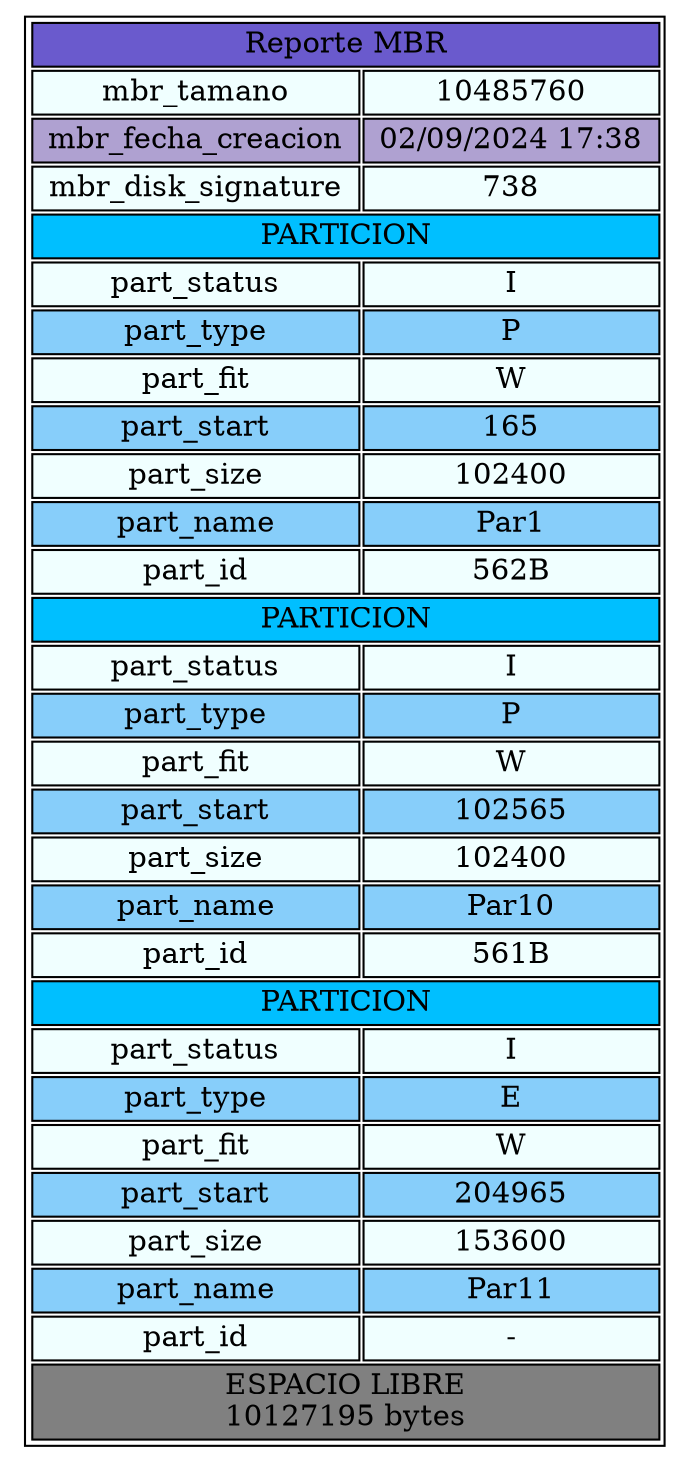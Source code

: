 digraph { 
node [ shape=none ] 
TablaReportNodo [ label = < <table border="1"> 
 <tr>
  <td bgcolor='SlateBlue' COLSPAN="2"> Reporte MBR </td> 
 </tr> 
 <tr>
  <td bgcolor='Azure'> mbr_tamano </td> 
  <td bgcolor='Azure'> 10485760 </td> 
 </tr> 
 <tr>
  <td bgcolor='#AFA1D1'> mbr_fecha_creacion </td> 
  <td bgcolor='#AFA1D1'> 02/09/2024 17:38 </td> 
 </tr> 
 <tr>
  <td bgcolor='Azure'> mbr_disk_signature </td> 
  <td bgcolor='Azure'> 738 </td> 
 </tr>  
 <tr>
  <td bgcolor='DeepSkyBlue' COLSPAN="2"> PARTICION </td> 
 </tr> 
 <tr>
  <td bgcolor='Azure'> part_status </td> 
  <td bgcolor='Azure'> I </td> 
 </tr> 
 <tr>
  <td bgcolor='LightSkyBlue'> part_type </td> 
  <td bgcolor='LightSkyBlue'> P </td> 
 </tr> 
 <tr>
  <td bgcolor='Azure'> part_fit </td> 
  <td bgcolor='Azure'> W </td> 
 </tr> 
 <tr>
  <td bgcolor='LightSkyBlue'> part_start </td> 
  <td bgcolor='LightSkyBlue'> 165 </td> 
 </tr> 
 <tr>
  <td bgcolor='Azure'> part_size </td> 
  <td bgcolor='Azure'> 102400 </td> 
 </tr> 
 <tr>
  <td bgcolor='LightSkyBlue'> part_name </td> 
  <td bgcolor='LightSkyBlue'> Par1 </td> 
 </tr> 
 <tr>
  <td bgcolor='Azure'> part_id </td> 
  <td bgcolor='Azure'> 562B </td> 
 </tr> 
 <tr>
  <td bgcolor='DeepSkyBlue' COLSPAN="2"> PARTICION </td> 
 </tr> 
 <tr>
  <td bgcolor='Azure'> part_status </td> 
  <td bgcolor='Azure'> I </td> 
 </tr> 
 <tr>
  <td bgcolor='LightSkyBlue'> part_type </td> 
  <td bgcolor='LightSkyBlue'> P </td> 
 </tr> 
 <tr>
  <td bgcolor='Azure'> part_fit </td> 
  <td bgcolor='Azure'> W </td> 
 </tr> 
 <tr>
  <td bgcolor='LightSkyBlue'> part_start </td> 
  <td bgcolor='LightSkyBlue'> 102565 </td> 
 </tr> 
 <tr>
  <td bgcolor='Azure'> part_size </td> 
  <td bgcolor='Azure'> 102400 </td> 
 </tr> 
 <tr>
  <td bgcolor='LightSkyBlue'> part_name </td> 
  <td bgcolor='LightSkyBlue'> Par10 </td> 
 </tr> 
 <tr>
  <td bgcolor='Azure'> part_id </td> 
  <td bgcolor='Azure'> 561B </td> 
 </tr> 
 <tr>
  <td bgcolor='DeepSkyBlue' COLSPAN="2"> PARTICION </td> 
 </tr> 
 <tr>
  <td bgcolor='Azure'> part_status </td> 
  <td bgcolor='Azure'> I </td> 
 </tr> 
 <tr>
  <td bgcolor='LightSkyBlue'> part_type </td> 
  <td bgcolor='LightSkyBlue'> E </td> 
 </tr> 
 <tr>
  <td bgcolor='Azure'> part_fit </td> 
  <td bgcolor='Azure'> W </td> 
 </tr> 
 <tr>
  <td bgcolor='LightSkyBlue'> part_start </td> 
  <td bgcolor='LightSkyBlue'> 204965 </td> 
 </tr> 
 <tr>
  <td bgcolor='Azure'> part_size </td> 
  <td bgcolor='Azure'> 153600 </td> 
 </tr> 
 <tr>
  <td bgcolor='LightSkyBlue'> part_name </td> 
  <td bgcolor='LightSkyBlue'> Par11 </td> 
 </tr> 
 <tr>
  <td bgcolor='Azure'> part_id </td> 
  <td bgcolor='Azure'> - </td> 
 </tr> 
 <tr>
  <td bgcolor='#808080' COLSPAN="2"> ESPACIO LIBRE <br/> 10127195 bytes </td> 
 </tr> 
</table> > ]
}